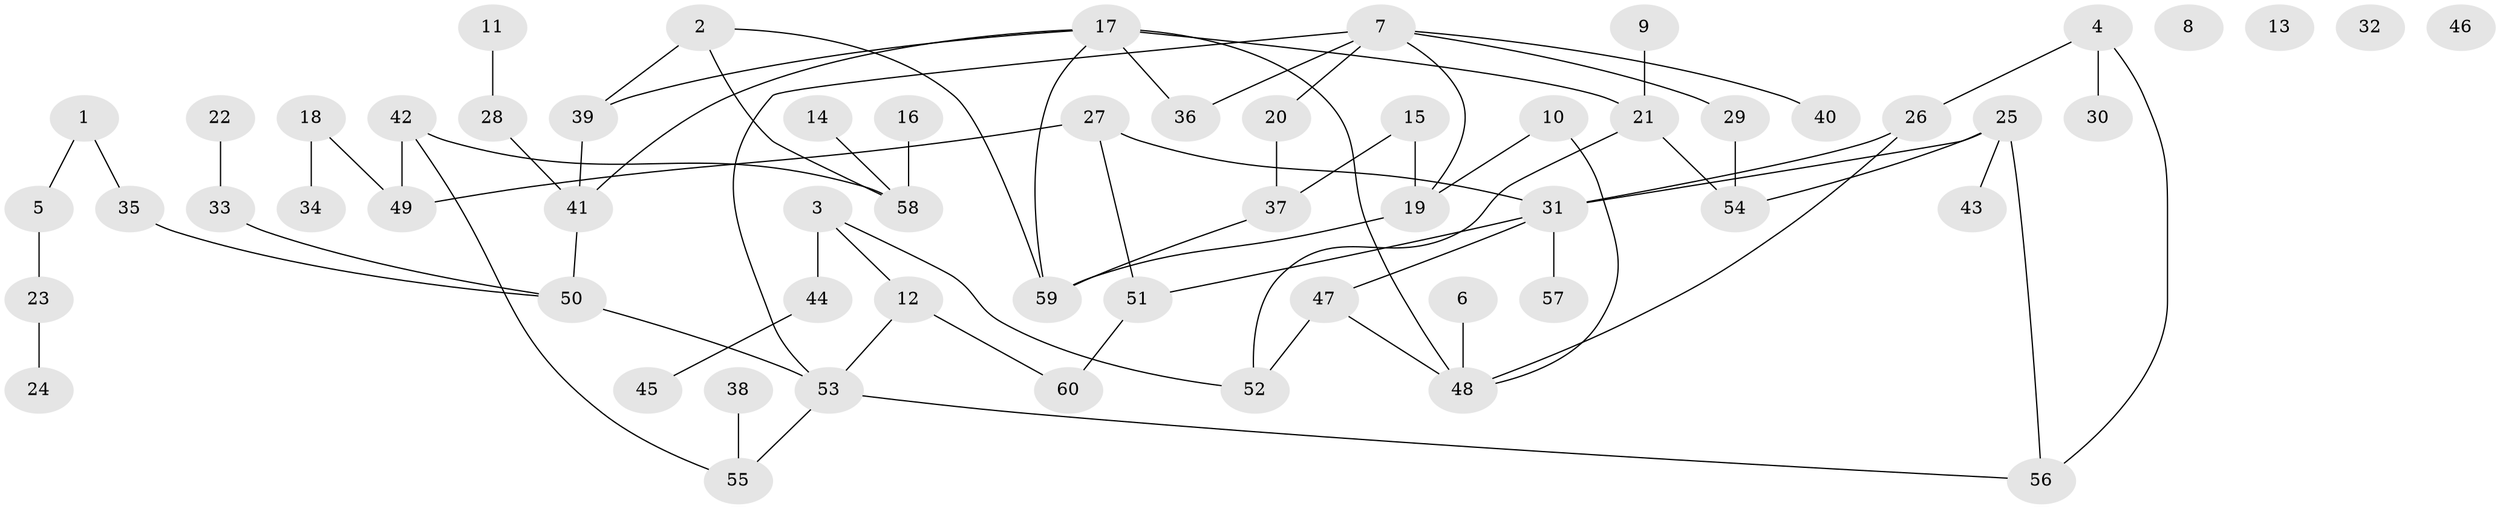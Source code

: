 // Generated by graph-tools (version 1.1) at 2025/25/03/09/25 03:25:17]
// undirected, 60 vertices, 73 edges
graph export_dot {
graph [start="1"]
  node [color=gray90,style=filled];
  1;
  2;
  3;
  4;
  5;
  6;
  7;
  8;
  9;
  10;
  11;
  12;
  13;
  14;
  15;
  16;
  17;
  18;
  19;
  20;
  21;
  22;
  23;
  24;
  25;
  26;
  27;
  28;
  29;
  30;
  31;
  32;
  33;
  34;
  35;
  36;
  37;
  38;
  39;
  40;
  41;
  42;
  43;
  44;
  45;
  46;
  47;
  48;
  49;
  50;
  51;
  52;
  53;
  54;
  55;
  56;
  57;
  58;
  59;
  60;
  1 -- 5;
  1 -- 35;
  2 -- 39;
  2 -- 58;
  2 -- 59;
  3 -- 12;
  3 -- 44;
  3 -- 52;
  4 -- 26;
  4 -- 30;
  4 -- 56;
  5 -- 23;
  6 -- 48;
  7 -- 19;
  7 -- 20;
  7 -- 29;
  7 -- 36;
  7 -- 40;
  7 -- 53;
  9 -- 21;
  10 -- 19;
  10 -- 48;
  11 -- 28;
  12 -- 53;
  12 -- 60;
  14 -- 58;
  15 -- 19;
  15 -- 37;
  16 -- 58;
  17 -- 21;
  17 -- 36;
  17 -- 39;
  17 -- 41;
  17 -- 48;
  17 -- 59;
  18 -- 34;
  18 -- 49;
  19 -- 59;
  20 -- 37;
  21 -- 52;
  21 -- 54;
  22 -- 33;
  23 -- 24;
  25 -- 31;
  25 -- 43;
  25 -- 54;
  25 -- 56;
  26 -- 31;
  26 -- 48;
  27 -- 31;
  27 -- 49;
  27 -- 51;
  28 -- 41;
  29 -- 54;
  31 -- 47;
  31 -- 51;
  31 -- 57;
  33 -- 50;
  35 -- 50;
  37 -- 59;
  38 -- 55;
  39 -- 41;
  41 -- 50;
  42 -- 49;
  42 -- 55;
  42 -- 58;
  44 -- 45;
  47 -- 48;
  47 -- 52;
  50 -- 53;
  51 -- 60;
  53 -- 55;
  53 -- 56;
}
